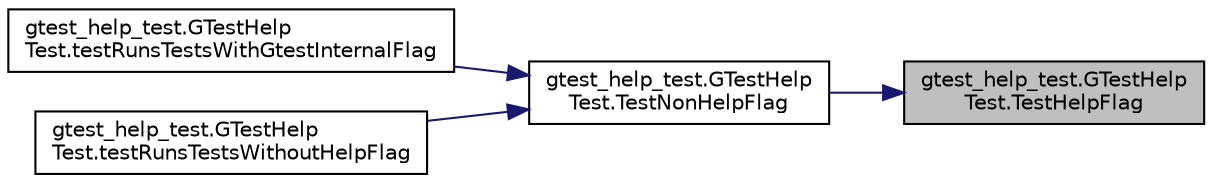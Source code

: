 digraph "gtest_help_test.GTestHelpTest.TestHelpFlag"
{
 // LATEX_PDF_SIZE
  edge [fontname="Helvetica",fontsize="10",labelfontname="Helvetica",labelfontsize="10"];
  node [fontname="Helvetica",fontsize="10",shape=record];
  rankdir="RL";
  Node1 [label="gtest_help_test.GTestHelp\lTest.TestHelpFlag",height=0.2,width=0.4,color="black", fillcolor="grey75", style="filled", fontcolor="black",tooltip=" "];
  Node1 -> Node2 [dir="back",color="midnightblue",fontsize="10",style="solid",fontname="Helvetica"];
  Node2 [label="gtest_help_test.GTestHelp\lTest.TestNonHelpFlag",height=0.2,width=0.4,color="black", fillcolor="white", style="filled",URL="$classgtest__help__test_1_1_g_test_help_test.html#a03ffa91ecf6193ed2ed80b53933112ab",tooltip=" "];
  Node2 -> Node3 [dir="back",color="midnightblue",fontsize="10",style="solid",fontname="Helvetica"];
  Node3 [label="gtest_help_test.GTestHelp\lTest.testRunsTestsWithGtestInternalFlag",height=0.2,width=0.4,color="black", fillcolor="white", style="filled",URL="$classgtest__help__test_1_1_g_test_help_test.html#a0ebec2e3154d22a63e362d2196f9c638",tooltip=" "];
  Node2 -> Node4 [dir="back",color="midnightblue",fontsize="10",style="solid",fontname="Helvetica"];
  Node4 [label="gtest_help_test.GTestHelp\lTest.testRunsTestsWithoutHelpFlag",height=0.2,width=0.4,color="black", fillcolor="white", style="filled",URL="$classgtest__help__test_1_1_g_test_help_test.html#ae7831f92e8e3763c07afb908915b3d20",tooltip=" "];
}
